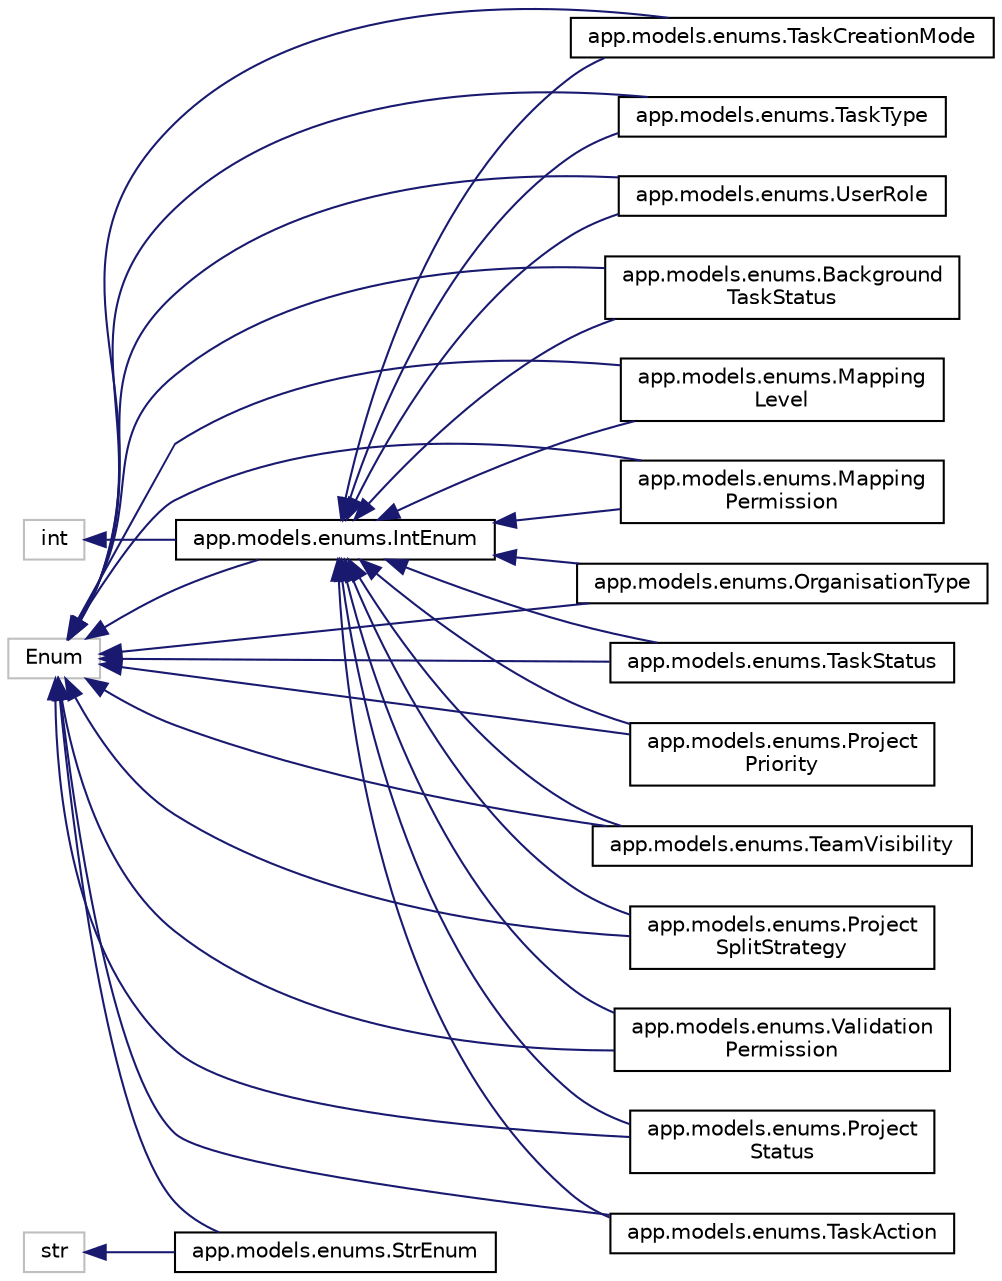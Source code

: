 digraph "Graphical Class Hierarchy"
{
 // LATEX_PDF_SIZE
  edge [fontname="Helvetica",fontsize="10",labelfontname="Helvetica",labelfontsize="10"];
  node [fontname="Helvetica",fontsize="10",shape=record];
  rankdir="LR";
  Node0 [label="int",height=0.2,width=0.4,color="grey75", fillcolor="white", style="filled",tooltip=" "];
  Node0 -> Node1 [dir="back",color="midnightblue",fontsize="10",style="solid",fontname="Helvetica"];
  Node1 [label="app.models.enums.IntEnum",height=0.2,width=0.4,color="black", fillcolor="white", style="filled",URL="$classapp_1_1models_1_1enums_1_1IntEnum.html",tooltip=" "];
  Node1 -> Node2 [dir="back",color="midnightblue",fontsize="10",style="solid",fontname="Helvetica"];
  Node2 [label="app.models.enums.Background\lTaskStatus",height=0.2,width=0.4,color="black", fillcolor="white", style="filled",URL="$classapp_1_1models_1_1enums_1_1BackgroundTaskStatus.html",tooltip=" "];
  Node1 -> Node4 [dir="back",color="midnightblue",fontsize="10",style="solid",fontname="Helvetica"];
  Node4 [label="app.models.enums.Mapping\lLevel",height=0.2,width=0.4,color="black", fillcolor="white", style="filled",URL="$classapp_1_1models_1_1enums_1_1MappingLevel.html",tooltip=" "];
  Node1 -> Node5 [dir="back",color="midnightblue",fontsize="10",style="solid",fontname="Helvetica"];
  Node5 [label="app.models.enums.Mapping\lPermission",height=0.2,width=0.4,color="black", fillcolor="white", style="filled",URL="$classapp_1_1models_1_1enums_1_1MappingPermission.html",tooltip=" "];
  Node1 -> Node6 [dir="back",color="midnightblue",fontsize="10",style="solid",fontname="Helvetica"];
  Node6 [label="app.models.enums.OrganisationType",height=0.2,width=0.4,color="black", fillcolor="white", style="filled",URL="$classapp_1_1models_1_1enums_1_1OrganisationType.html",tooltip=" "];
  Node1 -> Node7 [dir="back",color="midnightblue",fontsize="10",style="solid",fontname="Helvetica"];
  Node7 [label="app.models.enums.Project\lPriority",height=0.2,width=0.4,color="black", fillcolor="white", style="filled",URL="$classapp_1_1models_1_1enums_1_1ProjectPriority.html",tooltip=" "];
  Node1 -> Node8 [dir="back",color="midnightblue",fontsize="10",style="solid",fontname="Helvetica"];
  Node8 [label="app.models.enums.Project\lSplitStrategy",height=0.2,width=0.4,color="black", fillcolor="white", style="filled",URL="$classapp_1_1models_1_1enums_1_1ProjectSplitStrategy.html",tooltip=" "];
  Node1 -> Node9 [dir="back",color="midnightblue",fontsize="10",style="solid",fontname="Helvetica"];
  Node9 [label="app.models.enums.Project\lStatus",height=0.2,width=0.4,color="black", fillcolor="white", style="filled",URL="$classapp_1_1models_1_1enums_1_1ProjectStatus.html",tooltip=" "];
  Node1 -> Node12 [dir="back",color="midnightblue",fontsize="10",style="solid",fontname="Helvetica"];
  Node12 [label="app.models.enums.TaskAction",height=0.2,width=0.4,color="black", fillcolor="white", style="filled",URL="$classapp_1_1models_1_1enums_1_1TaskAction.html",tooltip=" "];
  Node1 -> Node13 [dir="back",color="midnightblue",fontsize="10",style="solid",fontname="Helvetica"];
  Node13 [label="app.models.enums.TaskCreationMode",height=0.2,width=0.4,color="black", fillcolor="white", style="filled",URL="$classapp_1_1models_1_1enums_1_1TaskCreationMode.html",tooltip=" "];
  Node1 -> Node14 [dir="back",color="midnightblue",fontsize="10",style="solid",fontname="Helvetica"];
  Node14 [label="app.models.enums.TaskStatus",height=0.2,width=0.4,color="black", fillcolor="white", style="filled",URL="$classapp_1_1models_1_1enums_1_1TaskStatus.html",tooltip=" "];
  Node1 -> Node15 [dir="back",color="midnightblue",fontsize="10",style="solid",fontname="Helvetica"];
  Node15 [label="app.models.enums.TaskType",height=0.2,width=0.4,color="black", fillcolor="white", style="filled",URL="$classapp_1_1models_1_1enums_1_1TaskType.html",tooltip=" "];
  Node1 -> Node16 [dir="back",color="midnightblue",fontsize="10",style="solid",fontname="Helvetica"];
  Node16 [label="app.models.enums.TeamVisibility",height=0.2,width=0.4,color="black", fillcolor="white", style="filled",URL="$classapp_1_1models_1_1enums_1_1TeamVisibility.html",tooltip=" "];
  Node1 -> Node17 [dir="back",color="midnightblue",fontsize="10",style="solid",fontname="Helvetica"];
  Node17 [label="app.models.enums.UserRole",height=0.2,width=0.4,color="black", fillcolor="white", style="filled",URL="$classapp_1_1models_1_1enums_1_1UserRole.html",tooltip=" "];
  Node1 -> Node18 [dir="back",color="midnightblue",fontsize="10",style="solid",fontname="Helvetica"];
  Node18 [label="app.models.enums.Validation\lPermission",height=0.2,width=0.4,color="black", fillcolor="white", style="filled",URL="$classapp_1_1models_1_1enums_1_1ValidationPermission.html",tooltip=" "];
  Node11 [label="str",height=0.2,width=0.4,color="grey75", fillcolor="white", style="filled",tooltip=" "];
  Node11 -> Node10 [dir="back",color="midnightblue",fontsize="10",style="solid",fontname="Helvetica"];
  Node10 [label="app.models.enums.StrEnum",height=0.2,width=0.4,color="black", fillcolor="white", style="filled",URL="$classapp_1_1models_1_1enums_1_1StrEnum.html",tooltip=" "];
  Node3 [label="Enum",height=0.2,width=0.4,color="grey75", fillcolor="white", style="filled",tooltip=" "];
  Node3 -> Node2 [dir="back",color="midnightblue",fontsize="10",style="solid",fontname="Helvetica"];
  Node3 -> Node1 [dir="back",color="midnightblue",fontsize="10",style="solid",fontname="Helvetica"];
  Node3 -> Node4 [dir="back",color="midnightblue",fontsize="10",style="solid",fontname="Helvetica"];
  Node3 -> Node5 [dir="back",color="midnightblue",fontsize="10",style="solid",fontname="Helvetica"];
  Node3 -> Node6 [dir="back",color="midnightblue",fontsize="10",style="solid",fontname="Helvetica"];
  Node3 -> Node7 [dir="back",color="midnightblue",fontsize="10",style="solid",fontname="Helvetica"];
  Node3 -> Node8 [dir="back",color="midnightblue",fontsize="10",style="solid",fontname="Helvetica"];
  Node3 -> Node9 [dir="back",color="midnightblue",fontsize="10",style="solid",fontname="Helvetica"];
  Node3 -> Node10 [dir="back",color="midnightblue",fontsize="10",style="solid",fontname="Helvetica"];
  Node3 -> Node12 [dir="back",color="midnightblue",fontsize="10",style="solid",fontname="Helvetica"];
  Node3 -> Node13 [dir="back",color="midnightblue",fontsize="10",style="solid",fontname="Helvetica"];
  Node3 -> Node14 [dir="back",color="midnightblue",fontsize="10",style="solid",fontname="Helvetica"];
  Node3 -> Node15 [dir="back",color="midnightblue",fontsize="10",style="solid",fontname="Helvetica"];
  Node3 -> Node16 [dir="back",color="midnightblue",fontsize="10",style="solid",fontname="Helvetica"];
  Node3 -> Node17 [dir="back",color="midnightblue",fontsize="10",style="solid",fontname="Helvetica"];
  Node3 -> Node18 [dir="back",color="midnightblue",fontsize="10",style="solid",fontname="Helvetica"];
}

